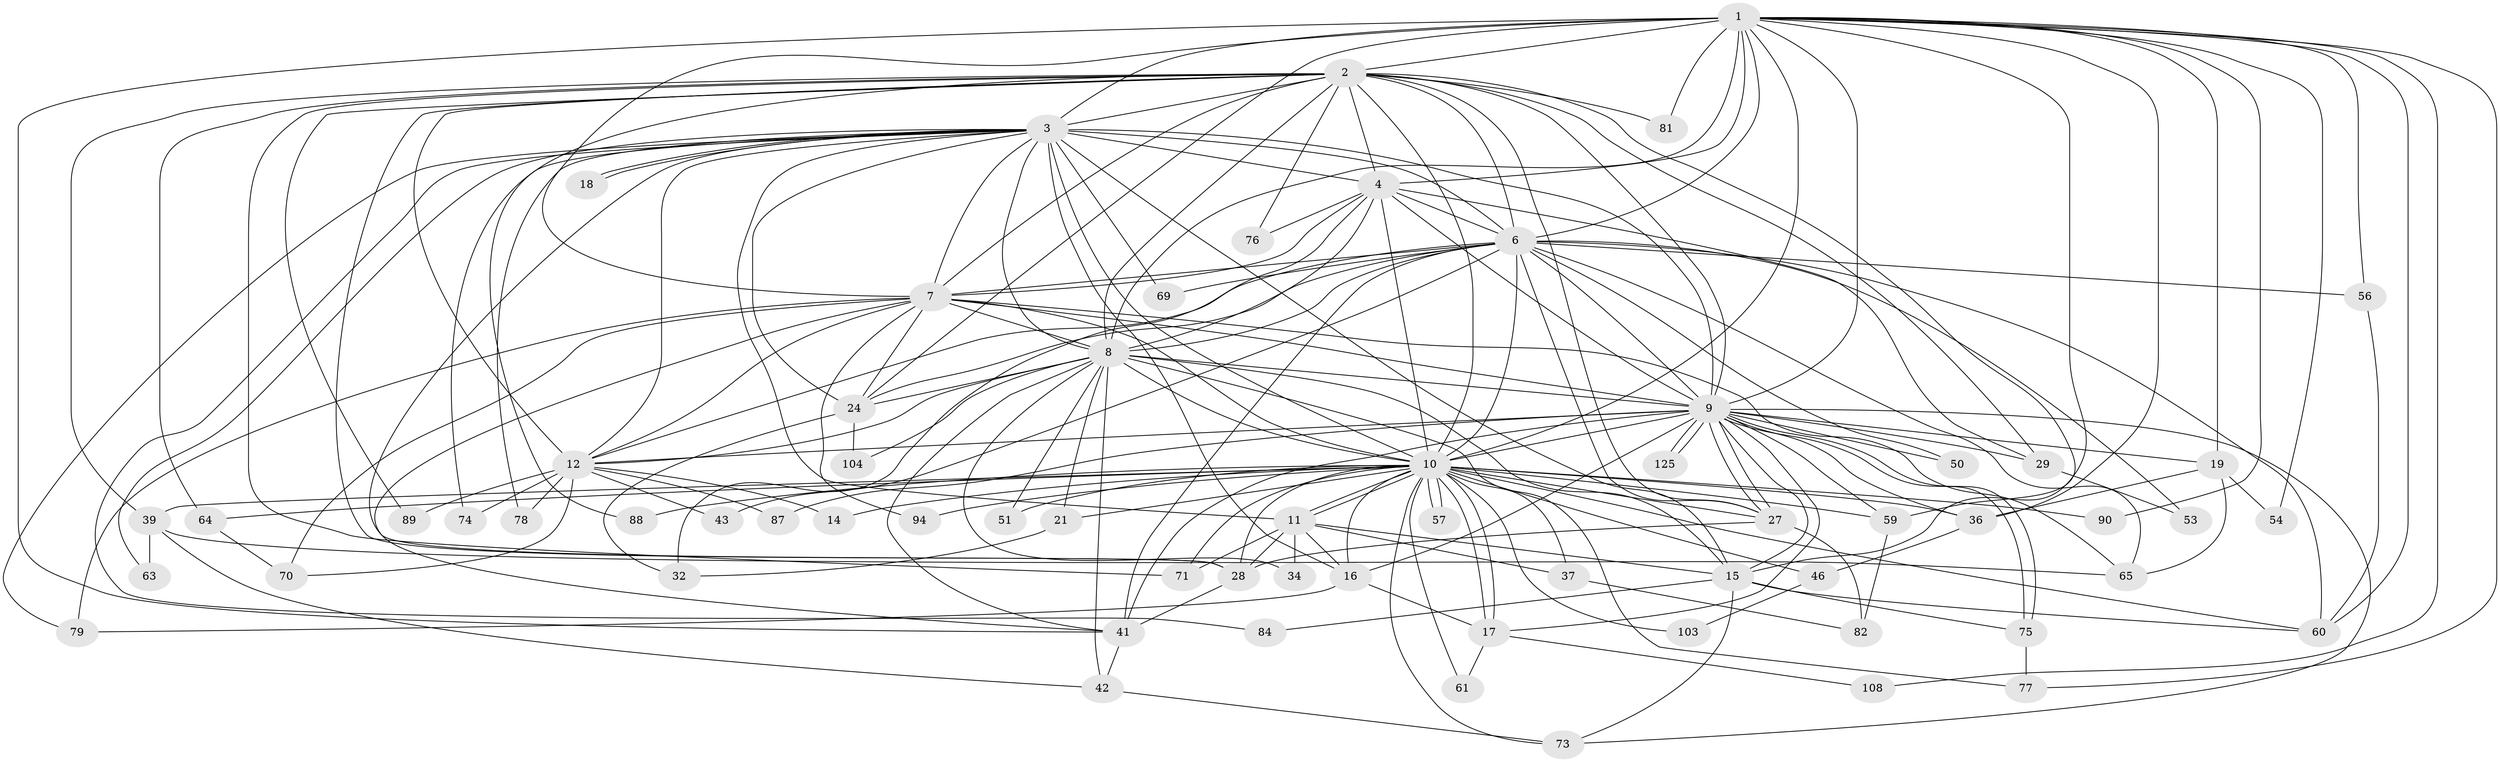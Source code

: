 // original degree distribution, {24: 0.015384615384615385, 22: 0.015384615384615385, 14: 0.007692307692307693, 17: 0.007692307692307693, 19: 0.007692307692307693, 18: 0.007692307692307693, 21: 0.007692307692307693, 38: 0.007692307692307693, 6: 0.05384615384615385, 12: 0.007692307692307693, 3: 0.15384615384615385, 2: 0.5461538461538461, 4: 0.1076923076923077, 5: 0.038461538461538464, 7: 0.015384615384615385}
// Generated by graph-tools (version 1.1) at 2025/14/03/09/25 04:14:08]
// undirected, 65 vertices, 192 edges
graph export_dot {
graph [start="1"]
  node [color=gray90,style=filled];
  1 [super="+13+55+40"];
  2 [super="+106+97+115+120+38"];
  3 [super="+72+5+48"];
  4 [super="+62"];
  6 [super="+44+20"];
  7;
  8;
  9 [super="+22"];
  10;
  11 [super="+30"];
  12 [super="+58"];
  14;
  15 [super="+23"];
  16 [super="+33"];
  17;
  18;
  19;
  21;
  24 [super="+25"];
  27 [super="+31+66"];
  28 [super="+96+109"];
  29;
  32 [super="+67"];
  34 [super="+45"];
  36 [super="+49"];
  37;
  39;
  41 [super="+128+107+47+80+68"];
  42;
  43;
  46;
  50;
  51;
  53;
  54;
  56;
  57;
  59;
  60 [super="+101+117+83"];
  61;
  63;
  64;
  65 [super="+118+85"];
  69;
  70 [super="+113"];
  71;
  73 [super="+119+93"];
  74;
  75 [super="+92"];
  76;
  77;
  78;
  79 [super="+116"];
  81;
  82 [super="+126"];
  84;
  87;
  88;
  89;
  90;
  94;
  103;
  104;
  108;
  125;
  1 -- 2 [weight=3];
  1 -- 3 [weight=5];
  1 -- 4 [weight=2];
  1 -- 6;
  1 -- 7;
  1 -- 8 [weight=2];
  1 -- 9;
  1 -- 10 [weight=2];
  1 -- 15;
  1 -- 41;
  1 -- 56;
  1 -- 60;
  1 -- 77;
  1 -- 81;
  1 -- 90;
  1 -- 108;
  1 -- 19;
  1 -- 36;
  1 -- 24;
  1 -- 54;
  2 -- 3 [weight=3];
  2 -- 4;
  2 -- 6 [weight=2];
  2 -- 7;
  2 -- 8;
  2 -- 9;
  2 -- 10 [weight=2];
  2 -- 29;
  2 -- 39;
  2 -- 64;
  2 -- 76;
  2 -- 81;
  2 -- 88;
  2 -- 89;
  2 -- 71;
  2 -- 59;
  2 -- 12;
  2 -- 28;
  2 -- 27;
  3 -- 4 [weight=2];
  3 -- 6 [weight=3];
  3 -- 7 [weight=3];
  3 -- 8 [weight=2];
  3 -- 9 [weight=2];
  3 -- 10 [weight=2];
  3 -- 18;
  3 -- 18;
  3 -- 24;
  3 -- 28 [weight=2];
  3 -- 63;
  3 -- 69;
  3 -- 74;
  3 -- 84;
  3 -- 79;
  3 -- 78;
  3 -- 16 [weight=2];
  3 -- 12;
  3 -- 11;
  3 -- 15;
  4 -- 6;
  4 -- 7;
  4 -- 8;
  4 -- 9;
  4 -- 10 [weight=2];
  4 -- 29;
  4 -- 32;
  4 -- 76;
  6 -- 7 [weight=2];
  6 -- 8;
  6 -- 9;
  6 -- 10;
  6 -- 43;
  6 -- 50;
  6 -- 53;
  6 -- 69;
  6 -- 41;
  6 -- 65;
  6 -- 56;
  6 -- 24;
  6 -- 27;
  6 -- 12;
  6 -- 60;
  7 -- 8;
  7 -- 9;
  7 -- 10;
  7 -- 12;
  7 -- 24;
  7 -- 65;
  7 -- 70;
  7 -- 94;
  7 -- 41;
  7 -- 79;
  8 -- 9;
  8 -- 10;
  8 -- 12;
  8 -- 15 [weight=2];
  8 -- 21;
  8 -- 34;
  8 -- 42;
  8 -- 51;
  8 -- 77;
  8 -- 104;
  8 -- 24;
  8 -- 41;
  9 -- 10;
  9 -- 19;
  9 -- 27;
  9 -- 27;
  9 -- 41;
  9 -- 50;
  9 -- 75;
  9 -- 75;
  9 -- 87;
  9 -- 125;
  9 -- 125;
  9 -- 73;
  9 -- 15;
  9 -- 16;
  9 -- 17;
  9 -- 36;
  9 -- 59;
  9 -- 12;
  9 -- 29;
  10 -- 11;
  10 -- 11;
  10 -- 14;
  10 -- 16;
  10 -- 17;
  10 -- 17;
  10 -- 21;
  10 -- 28;
  10 -- 36;
  10 -- 37;
  10 -- 39;
  10 -- 46;
  10 -- 51;
  10 -- 57;
  10 -- 57;
  10 -- 59;
  10 -- 60;
  10 -- 61;
  10 -- 64;
  10 -- 71;
  10 -- 73;
  10 -- 88;
  10 -- 90;
  10 -- 94;
  10 -- 103;
  10 -- 27;
  11 -- 37;
  11 -- 16;
  11 -- 34 [weight=2];
  11 -- 71;
  11 -- 28;
  11 -- 15;
  12 -- 14;
  12 -- 43;
  12 -- 70 [weight=2];
  12 -- 74;
  12 -- 78;
  12 -- 87;
  12 -- 89;
  15 -- 60;
  15 -- 73;
  15 -- 84;
  15 -- 75;
  16 -- 17;
  16 -- 79;
  17 -- 61;
  17 -- 108;
  19 -- 36;
  19 -- 54;
  19 -- 65;
  21 -- 32;
  24 -- 104;
  24 -- 32;
  27 -- 82;
  27 -- 28;
  28 -- 41;
  29 -- 53;
  36 -- 46;
  37 -- 82;
  39 -- 42;
  39 -- 63;
  39 -- 65;
  41 -- 42;
  42 -- 73;
  46 -- 103;
  56 -- 60;
  59 -- 82;
  64 -- 70;
  75 -- 77;
}
